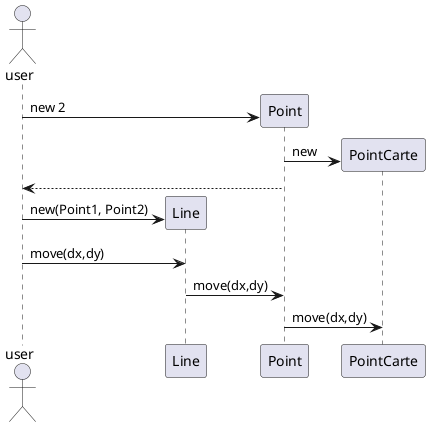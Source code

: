 @startuml
actor user
participant Line

create Point
user ->Point: new 2
create PointCarte
Point ->PointCarte: new
Point -->user
create Line
user ->Line: new(Point1, Point2)
user ->Line: move(dx,dy)
Line ->Point: move(dx,dy)
Point ->PointCarte: move(dx,dy)
@enduml